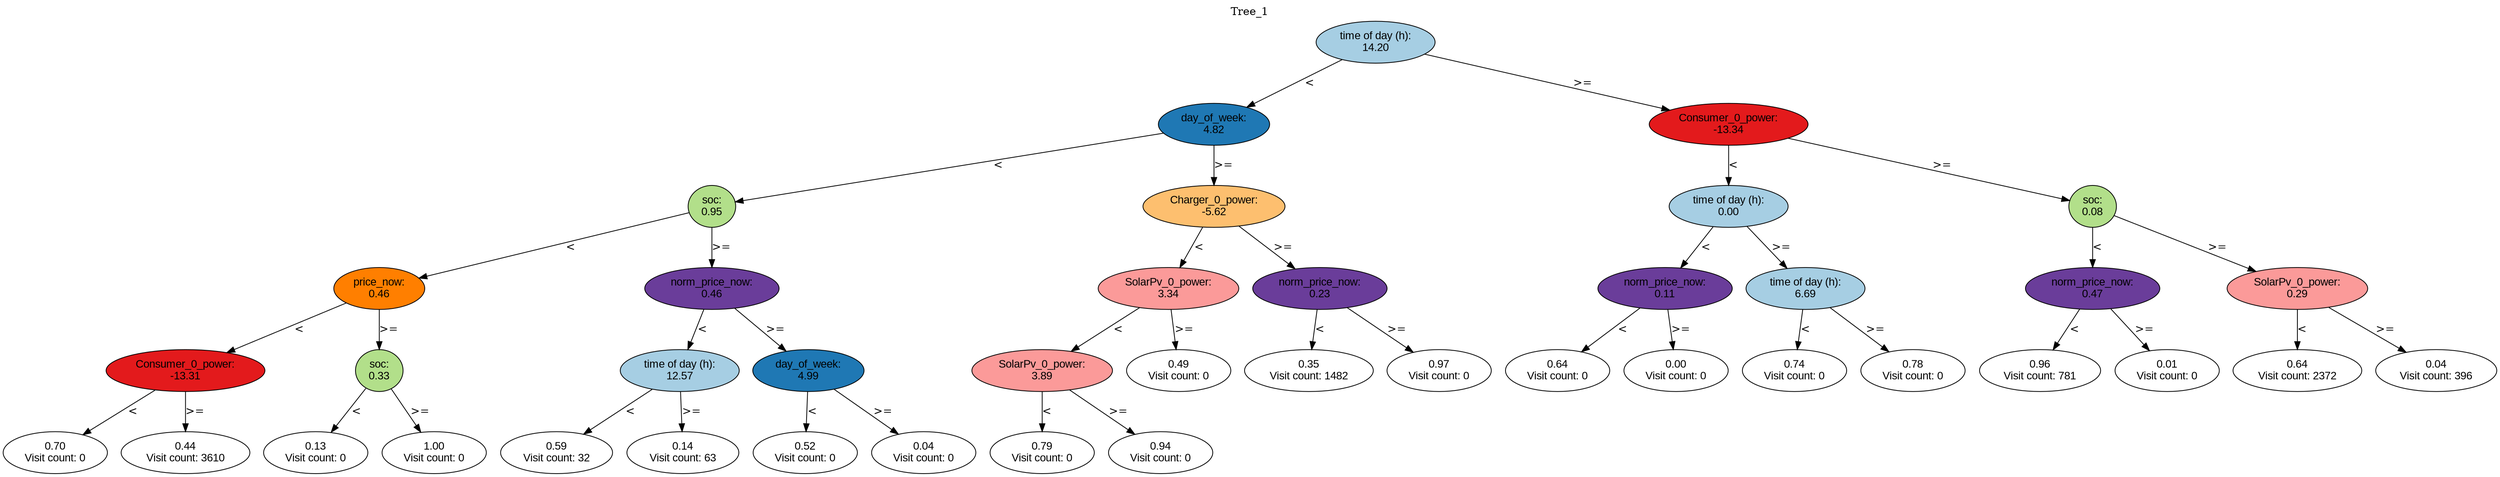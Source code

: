 digraph BST {
    node [fontname="Arial" style=filled colorscheme=paired12];
    0 [ label = "time of day (h):
14.20" fillcolor=1];
    1 [ label = "day_of_week:
4.82" fillcolor=2];
    2 [ label = "soc:
0.95" fillcolor=3];
    3 [ label = "price_now:
0.46" fillcolor=8];
    4 [ label = "Consumer_0_power:
-13.31" fillcolor=6];
    5 [ label = "0.70
Visit count: 0" fillcolor=white];
    6 [ label = "0.44
Visit count: 3610" fillcolor=white];
    7 [ label = "soc:
0.33" fillcolor=3];
    8 [ label = "0.13
Visit count: 0" fillcolor=white];
    9 [ label = "1.00
Visit count: 0" fillcolor=white];
    10 [ label = "norm_price_now:
0.46" fillcolor=10];
    11 [ label = "time of day (h):
12.57" fillcolor=1];
    12 [ label = "0.59
Visit count: 32" fillcolor=white];
    13 [ label = "0.14
Visit count: 63" fillcolor=white];
    14 [ label = "day_of_week:
4.99" fillcolor=2];
    15 [ label = "0.52
Visit count: 0" fillcolor=white];
    16 [ label = "0.04
Visit count: 0" fillcolor=white];
    17 [ label = "Charger_0_power:
-5.62" fillcolor=7];
    18 [ label = "SolarPv_0_power:
3.34" fillcolor=5];
    19 [ label = "SolarPv_0_power:
3.89" fillcolor=5];
    20 [ label = "0.79
Visit count: 0" fillcolor=white];
    21 [ label = "0.94
Visit count: 0" fillcolor=white];
    22 [ label = "0.49
Visit count: 0" fillcolor=white];
    23 [ label = "norm_price_now:
0.23" fillcolor=10];
    24 [ label = "0.35
Visit count: 1482" fillcolor=white];
    25 [ label = "0.97
Visit count: 0" fillcolor=white];
    26 [ label = "Consumer_0_power:
-13.34" fillcolor=6];
    27 [ label = "time of day (h):
0.00" fillcolor=1];
    28 [ label = "norm_price_now:
0.11" fillcolor=10];
    29 [ label = "0.64
Visit count: 0" fillcolor=white];
    30 [ label = "0.00
Visit count: 0" fillcolor=white];
    31 [ label = "time of day (h):
6.69" fillcolor=1];
    32 [ label = "0.74
Visit count: 0" fillcolor=white];
    33 [ label = "0.78
Visit count: 0" fillcolor=white];
    34 [ label = "soc:
0.08" fillcolor=3];
    35 [ label = "norm_price_now:
0.47" fillcolor=10];
    36 [ label = "0.96
Visit count: 781" fillcolor=white];
    37 [ label = "0.01
Visit count: 0" fillcolor=white];
    38 [ label = "SolarPv_0_power:
0.29" fillcolor=5];
    39 [ label = "0.64
Visit count: 2372" fillcolor=white];
    40 [ label = "0.04
Visit count: 396" fillcolor=white];

    0  -> 1[ label = "<"];
    0  -> 26[ label = ">="];
    1  -> 2[ label = "<"];
    1  -> 17[ label = ">="];
    2  -> 3[ label = "<"];
    2  -> 10[ label = ">="];
    3  -> 4[ label = "<"];
    3  -> 7[ label = ">="];
    4  -> 5[ label = "<"];
    4  -> 6[ label = ">="];
    7  -> 8[ label = "<"];
    7  -> 9[ label = ">="];
    10  -> 11[ label = "<"];
    10  -> 14[ label = ">="];
    11  -> 12[ label = "<"];
    11  -> 13[ label = ">="];
    14  -> 15[ label = "<"];
    14  -> 16[ label = ">="];
    17  -> 18[ label = "<"];
    17  -> 23[ label = ">="];
    18  -> 19[ label = "<"];
    18  -> 22[ label = ">="];
    19  -> 20[ label = "<"];
    19  -> 21[ label = ">="];
    23  -> 24[ label = "<"];
    23  -> 25[ label = ">="];
    26  -> 27[ label = "<"];
    26  -> 34[ label = ">="];
    27  -> 28[ label = "<"];
    27  -> 31[ label = ">="];
    28  -> 29[ label = "<"];
    28  -> 30[ label = ">="];
    31  -> 32[ label = "<"];
    31  -> 33[ label = ">="];
    34  -> 35[ label = "<"];
    34  -> 38[ label = ">="];
    35  -> 36[ label = "<"];
    35  -> 37[ label = ">="];
    38  -> 39[ label = "<"];
    38  -> 40[ label = ">="];

    labelloc="t";
    label="Tree_1";
}